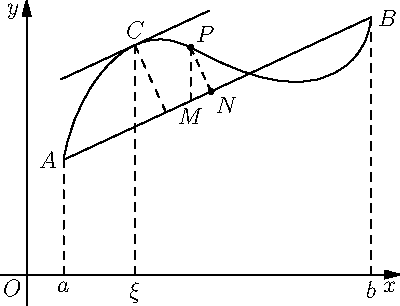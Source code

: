 size(200);
import graph;
path p=(20,62)..controls(22.355845984,76.64928851)and(27.8106422314,90.6272038938)..(36,103)
..controls(44.9665106317,116.546948487)and(58.0706297439,128.039287615)..(74,127)
..controls(81.8919239803,126.485103383)and(89.007116074,122.654336409)..(96,119)
..controls(122.566990186,105.11664078)and(154.136314453,95.5526705373)..(175,115)
  ..controls(181.689510041,121.235384703)and(185.6433916,129.862035378)..(186,139);
draw(p);
pair A=point(p,0);
pair B=point(p,length(p));
draw(A--B);
draw(A--(A.x,0),dashed);
draw(B--(B.x,0),dashed);
real k=(B.y-A.y)/(B.x-A.x);
real t=dirtime(p,(1,k));
pair C=point(p,t);
draw(C--(C.x,0),dashed);
draw(C-40(1,k)--C--C+40(1,k));
pair C1=reflect(A,B)*C;
pair M1=intersectionpoint(A--B,C1--C);
draw(C--M1,dashed);
pair P=point(p,t+1);
dot("$P$",P,NE);
pair P1=reflect(A,B)*P;
pair N1=intersectionpoint(A--B,P1--P);
dot(N1);
label("$N$",N1,SE);
draw(P--N1,dashed);
pair M=intersectionpoint(A--B,P--(P.x,0));
label("$M$",M,S);
draw(P--M,dashed);

label("$C$",C,N);
label("$B$",B,E);
label("$A$",A,W);
label("$O$",(0,0),SW);
label("$\xi$",C.x,S);
label("$a$",A.x,S);
label("$b$",B.x,S);

axes("$x$","$y$",Arrow());



